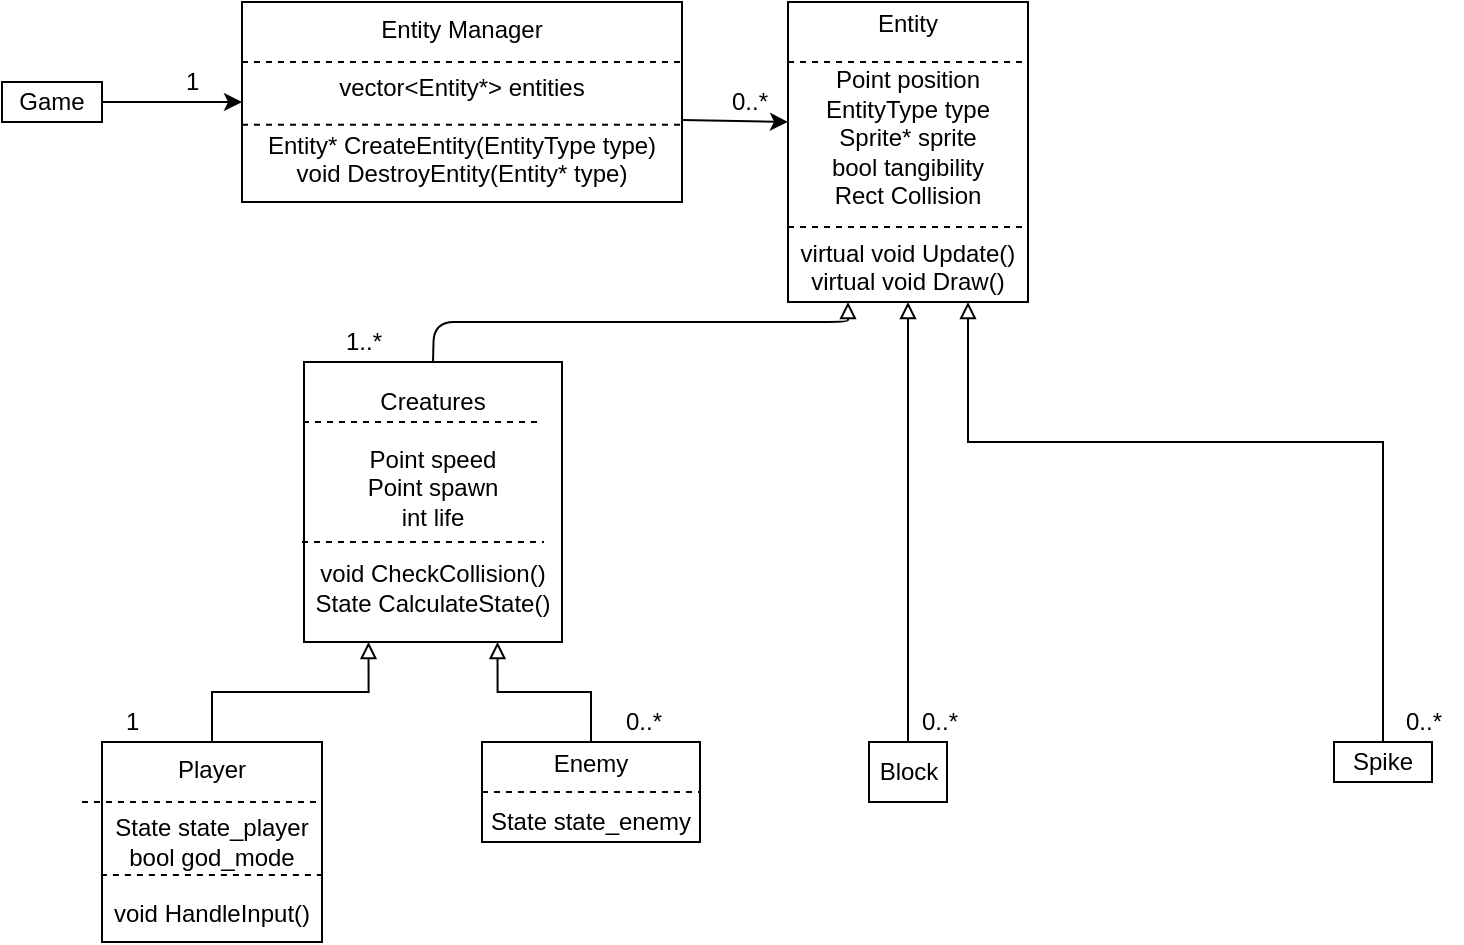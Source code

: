 <mxfile version="12.2.6" type="github" pages="1"><diagram id="2sOhBh3gd_j9B6hoKRWi" name="Page-1"><mxGraphModel dx="1024" dy="566" grid="1" gridSize="10" guides="1" tooltips="1" connect="1" arrows="1" fold="1" page="1" pageScale="1" pageWidth="827" pageHeight="1169" math="0" shadow="0"><root><mxCell id="0"/><mxCell id="1" parent="0"/><mxCell id="YYGnppyjWI0-A-b7zJ5X-2" value="Game" style="rounded=0;whiteSpace=wrap;html=1;" vertex="1" parent="1"><mxGeometry x="20" y="60" width="50" height="20" as="geometry"/></mxCell><mxCell id="YYGnppyjWI0-A-b7zJ5X-3" value="Entity Manager&lt;br&gt;&lt;br&gt;vector&amp;lt;Entity*&amp;gt; entities&lt;br&gt;&lt;br&gt;Entity* CreateEntity(EntityType type)&lt;br&gt;void DestroyEntity(Entity* type)" style="rounded=0;whiteSpace=wrap;html=1;" vertex="1" parent="1"><mxGeometry x="140" y="20" width="220" height="100" as="geometry"/></mxCell><mxCell id="YYGnppyjWI0-A-b7zJ5X-4" value="" style="endArrow=none;dashed=1;html=1;" edge="1" parent="1"><mxGeometry width="50" height="50" relative="1" as="geometry"><mxPoint x="140" y="50" as="sourcePoint"/><mxPoint x="360" y="50" as="targetPoint"/></mxGeometry></mxCell><mxCell id="YYGnppyjWI0-A-b7zJ5X-5" value="" style="endArrow=none;dashed=1;html=1;entryX=1.005;entryY=0.614;entryDx=0;entryDy=0;entryPerimeter=0;exitX=0;exitY=0.614;exitDx=0;exitDy=0;exitPerimeter=0;" edge="1" parent="1" source="YYGnppyjWI0-A-b7zJ5X-3" target="YYGnppyjWI0-A-b7zJ5X-3"><mxGeometry width="50" height="50" relative="1" as="geometry"><mxPoint x="150" y="60" as="sourcePoint"/><mxPoint x="370" y="60" as="targetPoint"/></mxGeometry></mxCell><mxCell id="YYGnppyjWI0-A-b7zJ5X-6" value="" style="endArrow=classic;html=1;entryX=0;entryY=0.5;entryDx=0;entryDy=0;exitX=1;exitY=0.5;exitDx=0;exitDy=0;" edge="1" parent="1" source="YYGnppyjWI0-A-b7zJ5X-2" target="YYGnppyjWI0-A-b7zJ5X-3"><mxGeometry width="50" height="50" relative="1" as="geometry"><mxPoint x="20" y="190" as="sourcePoint"/><mxPoint x="70" y="140" as="targetPoint"/></mxGeometry></mxCell><mxCell id="YYGnppyjWI0-A-b7zJ5X-7" value="1" style="text;html=1;resizable=0;points=[];autosize=1;align=left;verticalAlign=top;spacingTop=-4;" vertex="1" parent="1"><mxGeometry x="110" y="50" width="20" height="20" as="geometry"/></mxCell><mxCell id="YYGnppyjWI0-A-b7zJ5X-8" value="Entity&lt;br&gt;&lt;br&gt;Point position&lt;br&gt;EntityType type&lt;br&gt;Sprite* sprite&lt;br&gt;bool tangibility&lt;br&gt;Rect Collision&lt;br&gt;&lt;br&gt;virtual void Update()&lt;br&gt;virtual void Draw()" style="rounded=0;whiteSpace=wrap;html=1;" vertex="1" parent="1"><mxGeometry x="413" y="20" width="120" height="150" as="geometry"/></mxCell><mxCell id="YYGnppyjWI0-A-b7zJ5X-9" value="" style="endArrow=classic;html=1;exitX=1;exitY=0.5;exitDx=0;exitDy=0;" edge="1" parent="1"><mxGeometry width="50" height="50" relative="1" as="geometry"><mxPoint x="360" y="79" as="sourcePoint"/><mxPoint x="413" y="80" as="targetPoint"/></mxGeometry></mxCell><mxCell id="YYGnppyjWI0-A-b7zJ5X-10" value="0..*&lt;br&gt;" style="text;html=1;resizable=0;points=[];autosize=1;align=left;verticalAlign=top;spacingTop=-4;" vertex="1" parent="1"><mxGeometry x="383" y="60" width="30" height="20" as="geometry"/></mxCell><mxCell id="YYGnppyjWI0-A-b7zJ5X-15" value="" style="endArrow=none;dashed=1;html=1;" edge="1" parent="1"><mxGeometry width="50" height="50" relative="1" as="geometry"><mxPoint x="413" y="50" as="sourcePoint"/><mxPoint x="530" y="50" as="targetPoint"/></mxGeometry></mxCell><mxCell id="YYGnppyjWI0-A-b7zJ5X-16" value="" style="endArrow=none;dashed=1;html=1;exitX=0;exitY=0.75;exitDx=0;exitDy=0;entryX=1;entryY=0.75;entryDx=0;entryDy=0;" edge="1" parent="1" source="YYGnppyjWI0-A-b7zJ5X-8" target="YYGnppyjWI0-A-b7zJ5X-8"><mxGeometry width="50" height="50" relative="1" as="geometry"><mxPoint x="413" y="81.4" as="sourcePoint"/><mxPoint x="490" y="220" as="targetPoint"/></mxGeometry></mxCell><mxCell id="YYGnppyjWI0-A-b7zJ5X-17" value="Creatures&lt;br&gt;&lt;br&gt;Point speed&lt;br&gt;Point spawn&lt;br&gt;int life&lt;br&gt;&lt;br&gt;void CheckCollision()&lt;br&gt;State CalculateState()" style="rounded=0;whiteSpace=wrap;html=1;" vertex="1" parent="1"><mxGeometry x="171" y="200" width="129" height="140" as="geometry"/></mxCell><mxCell id="YYGnppyjWI0-A-b7zJ5X-18" value="" style="endArrow=none;dashed=1;html=1;" edge="1" parent="1"><mxGeometry width="50" height="50" relative="1" as="geometry"><mxPoint x="170.5" y="230" as="sourcePoint"/><mxPoint x="287.5" y="230" as="targetPoint"/></mxGeometry></mxCell><mxCell id="YYGnppyjWI0-A-b7zJ5X-19" value="" style="endArrow=none;dashed=1;html=1;" edge="1" parent="1"><mxGeometry width="50" height="50" relative="1" as="geometry"><mxPoint x="170" y="290" as="sourcePoint"/><mxPoint x="291" y="290" as="targetPoint"/></mxGeometry></mxCell><mxCell id="YYGnppyjWI0-A-b7zJ5X-43" style="edgeStyle=orthogonalEdgeStyle;rounded=0;orthogonalLoop=1;jettySize=auto;html=1;exitX=0.5;exitY=0;exitDx=0;exitDy=0;entryX=0.25;entryY=1;entryDx=0;entryDy=0;endArrow=block;endFill=0;" edge="1" parent="1" source="YYGnppyjWI0-A-b7zJ5X-26" target="YYGnppyjWI0-A-b7zJ5X-17"><mxGeometry relative="1" as="geometry"/></mxCell><mxCell id="YYGnppyjWI0-A-b7zJ5X-26" value="Player&lt;br&gt;&lt;br&gt;State state_player&lt;br&gt;bool god_mode&lt;br&gt;&lt;br&gt;void HandleInput()" style="rounded=0;whiteSpace=wrap;html=1;" vertex="1" parent="1"><mxGeometry x="70" y="390" width="110" height="100" as="geometry"/></mxCell><mxCell id="YYGnppyjWI0-A-b7zJ5X-27" value="" style="endArrow=none;dashed=1;html=1;" edge="1" parent="1"><mxGeometry width="50" height="50" relative="1" as="geometry"><mxPoint x="60" y="420" as="sourcePoint"/><mxPoint x="177" y="420" as="targetPoint"/></mxGeometry></mxCell><mxCell id="YYGnppyjWI0-A-b7zJ5X-28" value="" style="endArrow=none;dashed=1;html=1;exitX=-0.005;exitY=0.665;exitDx=0;exitDy=0;exitPerimeter=0;entryX=1.002;entryY=0.665;entryDx=0;entryDy=0;entryPerimeter=0;" edge="1" parent="1" source="YYGnppyjWI0-A-b7zJ5X-26" target="YYGnppyjWI0-A-b7zJ5X-26"><mxGeometry width="50" height="50" relative="1" as="geometry"><mxPoint x="60" y="451.4" as="sourcePoint"/><mxPoint x="137" y="590" as="targetPoint"/></mxGeometry></mxCell><mxCell id="YYGnppyjWI0-A-b7zJ5X-44" style="edgeStyle=orthogonalEdgeStyle;rounded=0;orthogonalLoop=1;jettySize=auto;html=1;exitX=0.5;exitY=0;exitDx=0;exitDy=0;entryX=0.75;entryY=1;entryDx=0;entryDy=0;endArrow=block;endFill=0;" edge="1" parent="1" source="YYGnppyjWI0-A-b7zJ5X-29" target="YYGnppyjWI0-A-b7zJ5X-17"><mxGeometry relative="1" as="geometry"/></mxCell><mxCell id="YYGnppyjWI0-A-b7zJ5X-29" value="Enemy&lt;br&gt;&lt;br&gt;State state_enemy&lt;br&gt;" style="rounded=0;whiteSpace=wrap;html=1;" vertex="1" parent="1"><mxGeometry x="260" y="390" width="109" height="50" as="geometry"/></mxCell><mxCell id="YYGnppyjWI0-A-b7zJ5X-30" value="" style="endArrow=none;dashed=1;html=1;entryX=1;entryY=0.5;entryDx=0;entryDy=0;exitX=0;exitY=0.5;exitDx=0;exitDy=0;" edge="1" parent="1" source="YYGnppyjWI0-A-b7zJ5X-29" target="YYGnppyjWI0-A-b7zJ5X-29"><mxGeometry width="50" height="50" relative="1" as="geometry"><mxPoint x="250.5" y="420" as="sourcePoint"/><mxPoint x="367.5" y="420" as="targetPoint"/></mxGeometry></mxCell><mxCell id="YYGnppyjWI0-A-b7zJ5X-56" style="edgeStyle=orthogonalEdgeStyle;rounded=0;orthogonalLoop=1;jettySize=auto;html=1;exitX=0.5;exitY=0;exitDx=0;exitDy=0;entryX=0.5;entryY=1;entryDx=0;entryDy=0;endArrow=block;endFill=0;" edge="1" parent="1" source="YYGnppyjWI0-A-b7zJ5X-32" target="YYGnppyjWI0-A-b7zJ5X-8"><mxGeometry relative="1" as="geometry"/></mxCell><mxCell id="YYGnppyjWI0-A-b7zJ5X-32" value="Block" style="rounded=0;whiteSpace=wrap;html=1;" vertex="1" parent="1"><mxGeometry x="453.5" y="390" width="39" height="30" as="geometry"/></mxCell><mxCell id="YYGnppyjWI0-A-b7zJ5X-50" style="edgeStyle=orthogonalEdgeStyle;rounded=0;orthogonalLoop=1;jettySize=auto;html=1;exitX=0.5;exitY=0;exitDx=0;exitDy=0;entryX=0.75;entryY=1;entryDx=0;entryDy=0;endArrow=block;endFill=0;" edge="1" parent="1" source="YYGnppyjWI0-A-b7zJ5X-35" target="YYGnppyjWI0-A-b7zJ5X-8"><mxGeometry relative="1" as="geometry"><mxPoint x="641" y="320" as="targetPoint"/><Array as="points"><mxPoint x="711" y="240"/><mxPoint x="503" y="240"/></Array></mxGeometry></mxCell><mxCell id="YYGnppyjWI0-A-b7zJ5X-35" value="Spike" style="rounded=0;whiteSpace=wrap;html=1;" vertex="1" parent="1"><mxGeometry x="686" y="390" width="49" height="20" as="geometry"/></mxCell><mxCell id="YYGnppyjWI0-A-b7zJ5X-38" value="" style="endArrow=block;html=1;entryX=0.25;entryY=1;entryDx=0;entryDy=0;exitX=0.5;exitY=0;exitDx=0;exitDy=0;endFill=0;" edge="1" parent="1" source="YYGnppyjWI0-A-b7zJ5X-17" target="YYGnppyjWI0-A-b7zJ5X-8"><mxGeometry width="50" height="50" relative="1" as="geometry"><mxPoint x="20" y="580" as="sourcePoint"/><mxPoint x="70" y="530" as="targetPoint"/><Array as="points"><mxPoint x="236" y="180"/><mxPoint x="443" y="180"/></Array></mxGeometry></mxCell><mxCell id="YYGnppyjWI0-A-b7zJ5X-39" value="1..*" style="text;html=1;resizable=0;points=[];autosize=1;align=left;verticalAlign=top;spacingTop=-4;" vertex="1" parent="1"><mxGeometry x="190" y="180" width="30" height="20" as="geometry"/></mxCell><mxCell id="YYGnppyjWI0-A-b7zJ5X-45" value="1" style="text;html=1;resizable=0;points=[];autosize=1;align=left;verticalAlign=top;spacingTop=-4;" vertex="1" parent="1"><mxGeometry x="80" y="370" width="20" height="20" as="geometry"/></mxCell><mxCell id="YYGnppyjWI0-A-b7zJ5X-46" value="0..*&lt;br&gt;" style="text;html=1;resizable=0;points=[];autosize=1;align=left;verticalAlign=top;spacingTop=-4;" vertex="1" parent="1"><mxGeometry x="330" y="370" width="30" height="20" as="geometry"/></mxCell><mxCell id="YYGnppyjWI0-A-b7zJ5X-51" value="0..*&lt;br&gt;" style="text;html=1;resizable=0;points=[];autosize=1;align=left;verticalAlign=top;spacingTop=-4;" vertex="1" parent="1"><mxGeometry x="478" y="370" width="30" height="20" as="geometry"/></mxCell><mxCell id="YYGnppyjWI0-A-b7zJ5X-52" value="0..*&lt;br&gt;" style="text;html=1;resizable=0;points=[];autosize=1;align=left;verticalAlign=top;spacingTop=-4;" vertex="1" parent="1"><mxGeometry x="720" y="370" width="30" height="20" as="geometry"/></mxCell></root></mxGraphModel></diagram></mxfile>